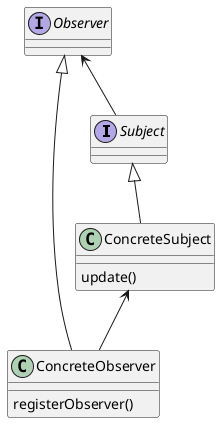 @startuml
'宣言する抽象クラス、インターフェースを記載

interface Subject
interface Observer


Observer <|- ConcreteObserver
Subject <|-- ConcreteSubject

Observer <-- Subject
ConcreteSubject <-- ConcreteObserver




class ConcreteObserver {
registerObserver()
}

class ConcreteSubject {
update()
}

@enduml